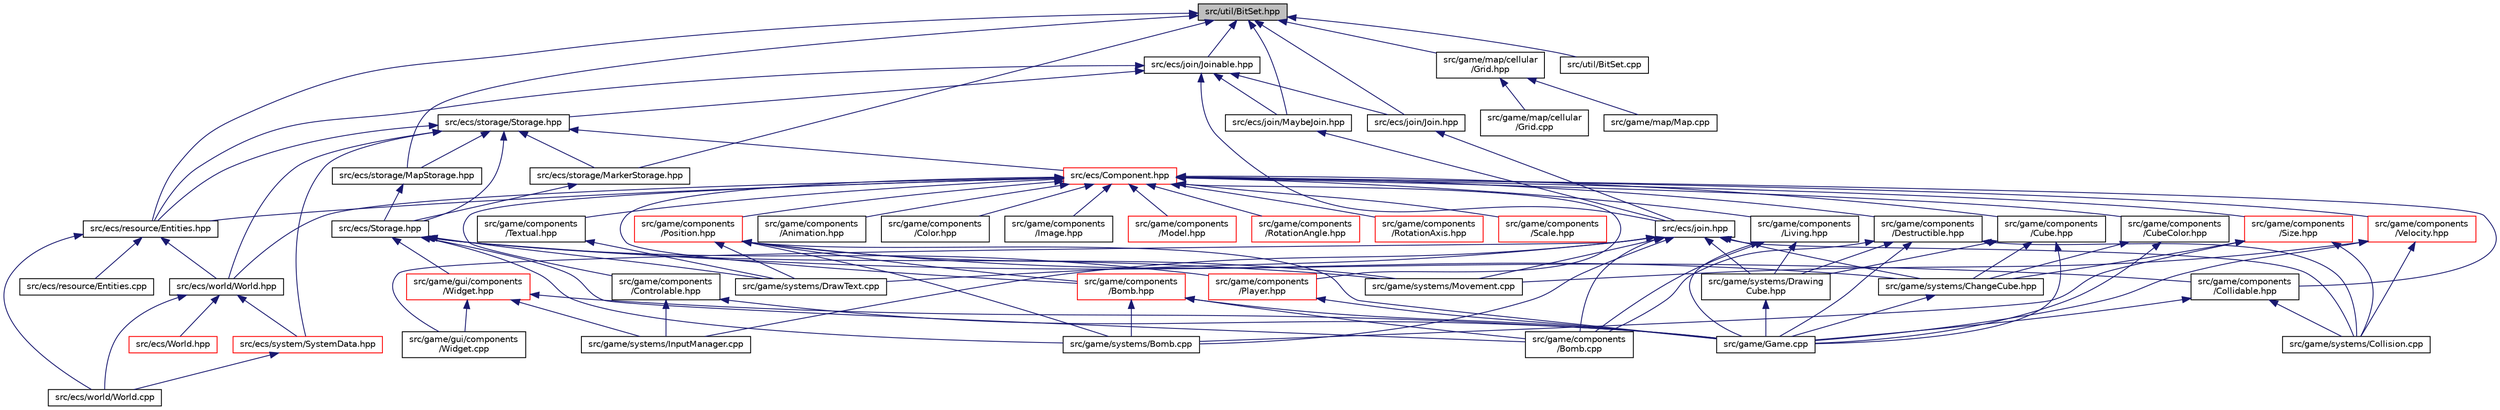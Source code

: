 digraph "src/util/BitSet.hpp"
{
 // LATEX_PDF_SIZE
  edge [fontname="Helvetica",fontsize="10",labelfontname="Helvetica",labelfontsize="10"];
  node [fontname="Helvetica",fontsize="10",shape=record];
  Node1 [label="src/util/BitSet.hpp",height=0.2,width=0.4,color="black", fillcolor="grey75", style="filled", fontcolor="black",tooltip=" "];
  Node1 -> Node2 [dir="back",color="midnightblue",fontsize="10",style="solid",fontname="Helvetica"];
  Node2 [label="src/ecs/join/Join.hpp",height=0.2,width=0.4,color="black", fillcolor="white", style="filled",URL="$join_2_join_8hpp.html",tooltip=" "];
  Node2 -> Node3 [dir="back",color="midnightblue",fontsize="10",style="solid",fontname="Helvetica"];
  Node3 [label="src/ecs/join.hpp",height=0.2,width=0.4,color="black", fillcolor="white", style="filled",URL="$_join_8hpp.html",tooltip=" "];
  Node3 -> Node4 [dir="back",color="midnightblue",fontsize="10",style="solid",fontname="Helvetica"];
  Node4 [label="src/game/components\l/Bomb.cpp",height=0.2,width=0.4,color="black", fillcolor="white", style="filled",URL="$components_2_bomb_8cpp.html",tooltip=" "];
  Node3 -> Node5 [dir="back",color="midnightblue",fontsize="10",style="solid",fontname="Helvetica"];
  Node5 [label="src/game/systems/ChangeCube.hpp",height=0.2,width=0.4,color="black", fillcolor="white", style="filled",URL="$_change_cube_8hpp.html",tooltip=" "];
  Node5 -> Node6 [dir="back",color="midnightblue",fontsize="10",style="solid",fontname="Helvetica"];
  Node6 [label="src/game/Game.cpp",height=0.2,width=0.4,color="black", fillcolor="white", style="filled",URL="$_game_8cpp.html",tooltip=" "];
  Node3 -> Node7 [dir="back",color="midnightblue",fontsize="10",style="solid",fontname="Helvetica"];
  Node7 [label="src/game/systems/Drawing\lCube.hpp",height=0.2,width=0.4,color="black", fillcolor="white", style="filled",URL="$_drawing_cube_8hpp.html",tooltip=" "];
  Node7 -> Node6 [dir="back",color="midnightblue",fontsize="10",style="solid",fontname="Helvetica"];
  Node3 -> Node8 [dir="back",color="midnightblue",fontsize="10",style="solid",fontname="Helvetica"];
  Node8 [label="src/game/gui/components\l/Widget.cpp",height=0.2,width=0.4,color="black", fillcolor="white", style="filled",URL="$_widget_8cpp.html",tooltip=" "];
  Node3 -> Node9 [dir="back",color="midnightblue",fontsize="10",style="solid",fontname="Helvetica"];
  Node9 [label="src/game/systems/Bomb.cpp",height=0.2,width=0.4,color="black", fillcolor="white", style="filled",URL="$systems_2_bomb_8cpp.html",tooltip=" "];
  Node3 -> Node10 [dir="back",color="midnightblue",fontsize="10",style="solid",fontname="Helvetica"];
  Node10 [label="src/game/systems/Collision.cpp",height=0.2,width=0.4,color="black", fillcolor="white", style="filled",URL="$_collision_8cpp.html",tooltip=" "];
  Node3 -> Node11 [dir="back",color="midnightblue",fontsize="10",style="solid",fontname="Helvetica"];
  Node11 [label="src/game/systems/DrawText.cpp",height=0.2,width=0.4,color="black", fillcolor="white", style="filled",URL="$_draw_text_8cpp.html",tooltip=" "];
  Node3 -> Node12 [dir="back",color="midnightblue",fontsize="10",style="solid",fontname="Helvetica"];
  Node12 [label="src/game/systems/InputManager.cpp",height=0.2,width=0.4,color="black", fillcolor="white", style="filled",URL="$_input_manager_8cpp.html",tooltip=" "];
  Node3 -> Node13 [dir="back",color="midnightblue",fontsize="10",style="solid",fontname="Helvetica"];
  Node13 [label="src/game/systems/Movement.cpp",height=0.2,width=0.4,color="black", fillcolor="white", style="filled",URL="$_movement_8cpp.html",tooltip=" "];
  Node1 -> Node14 [dir="back",color="midnightblue",fontsize="10",style="solid",fontname="Helvetica"];
  Node14 [label="src/ecs/join/Joinable.hpp",height=0.2,width=0.4,color="black", fillcolor="white", style="filled",URL="$_joinable_8hpp.html",tooltip=" "];
  Node14 -> Node2 [dir="back",color="midnightblue",fontsize="10",style="solid",fontname="Helvetica"];
  Node14 -> Node15 [dir="back",color="midnightblue",fontsize="10",style="solid",fontname="Helvetica"];
  Node15 [label="src/ecs/join/MaybeJoin.hpp",height=0.2,width=0.4,color="black", fillcolor="white", style="filled",URL="$_maybe_join_8hpp.html",tooltip=" "];
  Node15 -> Node3 [dir="back",color="midnightblue",fontsize="10",style="solid",fontname="Helvetica"];
  Node14 -> Node3 [dir="back",color="midnightblue",fontsize="10",style="solid",fontname="Helvetica"];
  Node14 -> Node16 [dir="back",color="midnightblue",fontsize="10",style="solid",fontname="Helvetica"];
  Node16 [label="src/ecs/resource/Entities.hpp",height=0.2,width=0.4,color="black", fillcolor="white", style="filled",URL="$_entities_8hpp.html",tooltip=" "];
  Node16 -> Node17 [dir="back",color="midnightblue",fontsize="10",style="solid",fontname="Helvetica"];
  Node17 [label="src/ecs/resource/Entities.cpp",height=0.2,width=0.4,color="black", fillcolor="white", style="filled",URL="$_entities_8cpp.html",tooltip=" "];
  Node16 -> Node18 [dir="back",color="midnightblue",fontsize="10",style="solid",fontname="Helvetica"];
  Node18 [label="src/ecs/world/World.cpp",height=0.2,width=0.4,color="black", fillcolor="white", style="filled",URL="$_world_8cpp.html",tooltip=" "];
  Node16 -> Node19 [dir="back",color="midnightblue",fontsize="10",style="solid",fontname="Helvetica"];
  Node19 [label="src/ecs/world/World.hpp",height=0.2,width=0.4,color="black", fillcolor="white", style="filled",URL="$world_2_world_8hpp.html",tooltip=" "];
  Node19 -> Node20 [dir="back",color="midnightblue",fontsize="10",style="solid",fontname="Helvetica"];
  Node20 [label="src/ecs/system/SystemData.hpp",height=0.2,width=0.4,color="red", fillcolor="white", style="filled",URL="$_system_data_8hpp.html",tooltip=" "];
  Node20 -> Node18 [dir="back",color="midnightblue",fontsize="10",style="solid",fontname="Helvetica"];
  Node19 -> Node18 [dir="back",color="midnightblue",fontsize="10",style="solid",fontname="Helvetica"];
  Node19 -> Node41 [dir="back",color="midnightblue",fontsize="10",style="solid",fontname="Helvetica"];
  Node41 [label="src/ecs/World.hpp",height=0.2,width=0.4,color="red", fillcolor="white", style="filled",URL="$_world_8hpp.html",tooltip=" "];
  Node14 -> Node42 [dir="back",color="midnightblue",fontsize="10",style="solid",fontname="Helvetica"];
  Node42 [label="src/ecs/storage/Storage.hpp",height=0.2,width=0.4,color="black", fillcolor="white", style="filled",URL="$storage_2_storage_8hpp.html",tooltip=" "];
  Node42 -> Node43 [dir="back",color="midnightblue",fontsize="10",style="solid",fontname="Helvetica"];
  Node43 [label="src/ecs/Component.hpp",height=0.2,width=0.4,color="red", fillcolor="white", style="filled",URL="$_component_8hpp.html",tooltip=" "];
  Node43 -> Node16 [dir="back",color="midnightblue",fontsize="10",style="solid",fontname="Helvetica"];
  Node43 -> Node19 [dir="back",color="midnightblue",fontsize="10",style="solid",fontname="Helvetica"];
  Node43 -> Node44 [dir="back",color="midnightblue",fontsize="10",style="solid",fontname="Helvetica"];
  Node44 [label="src/game/components\l/Animation.hpp",height=0.2,width=0.4,color="black", fillcolor="white", style="filled",URL="$game_2components_2_animation_8hpp.html",tooltip=" "];
  Node43 -> Node45 [dir="back",color="midnightblue",fontsize="10",style="solid",fontname="Helvetica"];
  Node45 [label="src/game/components\l/Position.hpp",height=0.2,width=0.4,color="red", fillcolor="white", style="filled",URL="$_position_8hpp.html",tooltip=" "];
  Node45 -> Node22 [dir="back",color="midnightblue",fontsize="10",style="solid",fontname="Helvetica"];
  Node22 [label="src/game/components\l/Bomb.hpp",height=0.2,width=0.4,color="red", fillcolor="white", style="filled",URL="$components_2_bomb_8hpp.html",tooltip=" "];
  Node22 -> Node4 [dir="back",color="midnightblue",fontsize="10",style="solid",fontname="Helvetica"];
  Node22 -> Node6 [dir="back",color="midnightblue",fontsize="10",style="solid",fontname="Helvetica"];
  Node22 -> Node9 [dir="back",color="midnightblue",fontsize="10",style="solid",fontname="Helvetica"];
  Node45 -> Node6 [dir="back",color="midnightblue",fontsize="10",style="solid",fontname="Helvetica"];
  Node45 -> Node5 [dir="back",color="midnightblue",fontsize="10",style="solid",fontname="Helvetica"];
  Node45 -> Node9 [dir="back",color="midnightblue",fontsize="10",style="solid",fontname="Helvetica"];
  Node45 -> Node11 [dir="back",color="midnightblue",fontsize="10",style="solid",fontname="Helvetica"];
  Node45 -> Node13 [dir="back",color="midnightblue",fontsize="10",style="solid",fontname="Helvetica"];
  Node43 -> Node22 [dir="back",color="midnightblue",fontsize="10",style="solid",fontname="Helvetica"];
  Node43 -> Node46 [dir="back",color="midnightblue",fontsize="10",style="solid",fontname="Helvetica"];
  Node46 [label="src/game/components\l/Destructible.hpp",height=0.2,width=0.4,color="black", fillcolor="white", style="filled",URL="$_destructible_8hpp.html",tooltip=" "];
  Node46 -> Node4 [dir="back",color="midnightblue",fontsize="10",style="solid",fontname="Helvetica"];
  Node46 -> Node6 [dir="back",color="midnightblue",fontsize="10",style="solid",fontname="Helvetica"];
  Node46 -> Node7 [dir="back",color="midnightblue",fontsize="10",style="solid",fontname="Helvetica"];
  Node46 -> Node10 [dir="back",color="midnightblue",fontsize="10",style="solid",fontname="Helvetica"];
  Node43 -> Node47 [dir="back",color="midnightblue",fontsize="10",style="solid",fontname="Helvetica"];
  Node47 [label="src/game/components\l/Living.hpp",height=0.2,width=0.4,color="black", fillcolor="white", style="filled",URL="$_living_8hpp.html",tooltip=" "];
  Node47 -> Node4 [dir="back",color="midnightblue",fontsize="10",style="solid",fontname="Helvetica"];
  Node47 -> Node6 [dir="back",color="midnightblue",fontsize="10",style="solid",fontname="Helvetica"];
  Node47 -> Node7 [dir="back",color="midnightblue",fontsize="10",style="solid",fontname="Helvetica"];
  Node43 -> Node48 [dir="back",color="midnightblue",fontsize="10",style="solid",fontname="Helvetica"];
  Node48 [label="src/game/components\l/Collidable.hpp",height=0.2,width=0.4,color="black", fillcolor="white", style="filled",URL="$_collidable_8hpp.html",tooltip=" "];
  Node48 -> Node6 [dir="back",color="midnightblue",fontsize="10",style="solid",fontname="Helvetica"];
  Node48 -> Node10 [dir="back",color="midnightblue",fontsize="10",style="solid",fontname="Helvetica"];
  Node43 -> Node49 [dir="back",color="midnightblue",fontsize="10",style="solid",fontname="Helvetica"];
  Node49 [label="src/game/components\l/Color.hpp",height=0.2,width=0.4,color="black", fillcolor="white", style="filled",URL="$game_2components_2_color_8hpp.html",tooltip=" "];
  Node43 -> Node24 [dir="back",color="midnightblue",fontsize="10",style="solid",fontname="Helvetica"];
  Node24 [label="src/game/components\l/Controlable.hpp",height=0.2,width=0.4,color="black", fillcolor="white", style="filled",URL="$_controlable_8hpp.html",tooltip=" "];
  Node24 -> Node6 [dir="back",color="midnightblue",fontsize="10",style="solid",fontname="Helvetica"];
  Node24 -> Node12 [dir="back",color="midnightblue",fontsize="10",style="solid",fontname="Helvetica"];
  Node43 -> Node50 [dir="back",color="midnightblue",fontsize="10",style="solid",fontname="Helvetica"];
  Node50 [label="src/game/components\l/Cube.hpp",height=0.2,width=0.4,color="black", fillcolor="white", style="filled",URL="$game_2components_2_cube_8hpp.html",tooltip=" "];
  Node50 -> Node6 [dir="back",color="midnightblue",fontsize="10",style="solid",fontname="Helvetica"];
  Node50 -> Node5 [dir="back",color="midnightblue",fontsize="10",style="solid",fontname="Helvetica"];
  Node50 -> Node7 [dir="back",color="midnightblue",fontsize="10",style="solid",fontname="Helvetica"];
  Node43 -> Node51 [dir="back",color="midnightblue",fontsize="10",style="solid",fontname="Helvetica"];
  Node51 [label="src/game/components\l/CubeColor.hpp",height=0.2,width=0.4,color="black", fillcolor="white", style="filled",URL="$_cube_color_8hpp.html",tooltip=" "];
  Node51 -> Node6 [dir="back",color="midnightblue",fontsize="10",style="solid",fontname="Helvetica"];
  Node51 -> Node5 [dir="back",color="midnightblue",fontsize="10",style="solid",fontname="Helvetica"];
  Node43 -> Node52 [dir="back",color="midnightblue",fontsize="10",style="solid",fontname="Helvetica"];
  Node52 [label="src/game/components\l/Image.hpp",height=0.2,width=0.4,color="black", fillcolor="white", style="filled",URL="$game_2components_2_image_8hpp.html",tooltip=" "];
  Node43 -> Node53 [dir="back",color="midnightblue",fontsize="10",style="solid",fontname="Helvetica"];
  Node53 [label="src/game/components\l/Model.hpp",height=0.2,width=0.4,color="red", fillcolor="white", style="filled",URL="$game_2components_2_model_8hpp.html",tooltip=" "];
  Node43 -> Node25 [dir="back",color="midnightblue",fontsize="10",style="solid",fontname="Helvetica"];
  Node25 [label="src/game/components\l/Player.hpp",height=0.2,width=0.4,color="red", fillcolor="white", style="filled",URL="$_player_8hpp.html",tooltip=" "];
  Node25 -> Node6 [dir="back",color="midnightblue",fontsize="10",style="solid",fontname="Helvetica"];
  Node43 -> Node54 [dir="back",color="midnightblue",fontsize="10",style="solid",fontname="Helvetica"];
  Node54 [label="src/game/components\l/Size.hpp",height=0.2,width=0.4,color="red", fillcolor="white", style="filled",URL="$_size_8hpp.html",tooltip=" "];
  Node54 -> Node5 [dir="back",color="midnightblue",fontsize="10",style="solid",fontname="Helvetica"];
  Node54 -> Node9 [dir="back",color="midnightblue",fontsize="10",style="solid",fontname="Helvetica"];
  Node54 -> Node10 [dir="back",color="midnightblue",fontsize="10",style="solid",fontname="Helvetica"];
  Node43 -> Node55 [dir="back",color="midnightblue",fontsize="10",style="solid",fontname="Helvetica"];
  Node55 [label="src/game/components\l/Velocity.hpp",height=0.2,width=0.4,color="red", fillcolor="white", style="filled",URL="$_velocity_8hpp.html",tooltip=" "];
  Node55 -> Node6 [dir="back",color="midnightblue",fontsize="10",style="solid",fontname="Helvetica"];
  Node55 -> Node10 [dir="back",color="midnightblue",fontsize="10",style="solid",fontname="Helvetica"];
  Node55 -> Node13 [dir="back",color="midnightblue",fontsize="10",style="solid",fontname="Helvetica"];
  Node43 -> Node56 [dir="back",color="midnightblue",fontsize="10",style="solid",fontname="Helvetica"];
  Node56 [label="src/game/components\l/RotationAngle.hpp",height=0.2,width=0.4,color="red", fillcolor="white", style="filled",URL="$_rotation_angle_8hpp.html",tooltip=" "];
  Node43 -> Node57 [dir="back",color="midnightblue",fontsize="10",style="solid",fontname="Helvetica"];
  Node57 [label="src/game/components\l/RotationAxis.hpp",height=0.2,width=0.4,color="red", fillcolor="white", style="filled",URL="$_rotation_axis_8hpp.html",tooltip=" "];
  Node43 -> Node58 [dir="back",color="midnightblue",fontsize="10",style="solid",fontname="Helvetica"];
  Node58 [label="src/game/components\l/Scale.hpp",height=0.2,width=0.4,color="red", fillcolor="white", style="filled",URL="$_scale_8hpp.html",tooltip=" "];
  Node43 -> Node59 [dir="back",color="midnightblue",fontsize="10",style="solid",fontname="Helvetica"];
  Node59 [label="src/game/components\l/Textual.hpp",height=0.2,width=0.4,color="black", fillcolor="white", style="filled",URL="$_textual_8hpp.html",tooltip=" "];
  Node59 -> Node11 [dir="back",color="midnightblue",fontsize="10",style="solid",fontname="Helvetica"];
  Node42 -> Node16 [dir="back",color="midnightblue",fontsize="10",style="solid",fontname="Helvetica"];
  Node42 -> Node61 [dir="back",color="midnightblue",fontsize="10",style="solid",fontname="Helvetica"];
  Node61 [label="src/ecs/storage/MapStorage.hpp",height=0.2,width=0.4,color="black", fillcolor="white", style="filled",URL="$_map_storage_8hpp.html",tooltip=" "];
  Node61 -> Node62 [dir="back",color="midnightblue",fontsize="10",style="solid",fontname="Helvetica"];
  Node62 [label="src/ecs/Storage.hpp",height=0.2,width=0.4,color="black", fillcolor="white", style="filled",URL="$_storage_8hpp.html",tooltip=" "];
  Node62 -> Node4 [dir="back",color="midnightblue",fontsize="10",style="solid",fontname="Helvetica"];
  Node62 -> Node48 [dir="back",color="midnightblue",fontsize="10",style="solid",fontname="Helvetica"];
  Node62 -> Node25 [dir="back",color="midnightblue",fontsize="10",style="solid",fontname="Helvetica"];
  Node62 -> Node29 [dir="back",color="midnightblue",fontsize="10",style="solid",fontname="Helvetica"];
  Node29 [label="src/game/gui/components\l/Widget.hpp",height=0.2,width=0.4,color="red", fillcolor="white", style="filled",URL="$_widget_8hpp.html",tooltip=" "];
  Node29 -> Node6 [dir="back",color="midnightblue",fontsize="10",style="solid",fontname="Helvetica"];
  Node29 -> Node8 [dir="back",color="midnightblue",fontsize="10",style="solid",fontname="Helvetica"];
  Node29 -> Node12 [dir="back",color="midnightblue",fontsize="10",style="solid",fontname="Helvetica"];
  Node62 -> Node9 [dir="back",color="midnightblue",fontsize="10",style="solid",fontname="Helvetica"];
  Node62 -> Node11 [dir="back",color="midnightblue",fontsize="10",style="solid",fontname="Helvetica"];
  Node62 -> Node13 [dir="back",color="midnightblue",fontsize="10",style="solid",fontname="Helvetica"];
  Node42 -> Node63 [dir="back",color="midnightblue",fontsize="10",style="solid",fontname="Helvetica"];
  Node63 [label="src/ecs/storage/MarkerStorage.hpp",height=0.2,width=0.4,color="black", fillcolor="white", style="filled",URL="$_marker_storage_8hpp.html",tooltip=" "];
  Node63 -> Node62 [dir="back",color="midnightblue",fontsize="10",style="solid",fontname="Helvetica"];
  Node42 -> Node62 [dir="back",color="midnightblue",fontsize="10",style="solid",fontname="Helvetica"];
  Node42 -> Node20 [dir="back",color="midnightblue",fontsize="10",style="solid",fontname="Helvetica"];
  Node42 -> Node19 [dir="back",color="midnightblue",fontsize="10",style="solid",fontname="Helvetica"];
  Node1 -> Node15 [dir="back",color="midnightblue",fontsize="10",style="solid",fontname="Helvetica"];
  Node1 -> Node16 [dir="back",color="midnightblue",fontsize="10",style="solid",fontname="Helvetica"];
  Node1 -> Node61 [dir="back",color="midnightblue",fontsize="10",style="solid",fontname="Helvetica"];
  Node1 -> Node63 [dir="back",color="midnightblue",fontsize="10",style="solid",fontname="Helvetica"];
  Node1 -> Node64 [dir="back",color="midnightblue",fontsize="10",style="solid",fontname="Helvetica"];
  Node64 [label="src/game/map/cellular\l/Grid.hpp",height=0.2,width=0.4,color="black", fillcolor="white", style="filled",URL="$_grid_8hpp.html",tooltip=" "];
  Node64 -> Node65 [dir="back",color="midnightblue",fontsize="10",style="solid",fontname="Helvetica"];
  Node65 [label="src/game/map/cellular\l/Grid.cpp",height=0.2,width=0.4,color="black", fillcolor="white", style="filled",URL="$_grid_8cpp.html",tooltip=" "];
  Node64 -> Node66 [dir="back",color="midnightblue",fontsize="10",style="solid",fontname="Helvetica"];
  Node66 [label="src/game/map/Map.cpp",height=0.2,width=0.4,color="black", fillcolor="white", style="filled",URL="$_map_8cpp.html",tooltip=" "];
  Node1 -> Node67 [dir="back",color="midnightblue",fontsize="10",style="solid",fontname="Helvetica"];
  Node67 [label="src/util/BitSet.cpp",height=0.2,width=0.4,color="black", fillcolor="white", style="filled",URL="$_bit_set_8cpp.html",tooltip=" "];
}
